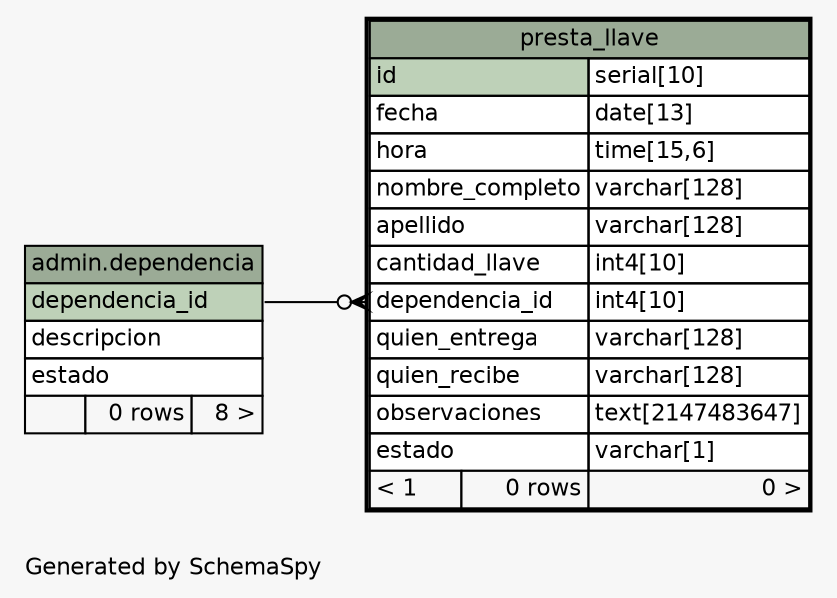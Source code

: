 // dot 2.26.3 on Linux 3.2.0-4-686-pae
// SchemaSpy rev 590
digraph "oneDegreeRelationshipsDiagram" {
  graph [
    rankdir="RL"
    bgcolor="#f7f7f7"
    label="\nGenerated by SchemaSpy"
    labeljust="l"
    nodesep="0.18"
    ranksep="0.46"
    fontname="Helvetica"
    fontsize="11"
  ];
  node [
    fontname="Helvetica"
    fontsize="11"
    shape="plaintext"
  ];
  edge [
    arrowsize="0.8"
  ];
  "presta_llave":"dependencia_id":w -> "admin.dependencia":"dependencia_id":e [arrowhead=none dir=back arrowtail=crowodot];
  "admin.dependencia" [
    label=<
    <TABLE BORDER="0" CELLBORDER="1" CELLSPACING="0" BGCOLOR="#ffffff">
      <TR><TD COLSPAN="3" BGCOLOR="#9bab96" ALIGN="CENTER">admin.dependencia</TD></TR>
      <TR><TD PORT="dependencia_id" COLSPAN="3" BGCOLOR="#bed1b8" ALIGN="LEFT">dependencia_id</TD></TR>
      <TR><TD PORT="descripcion" COLSPAN="3" ALIGN="LEFT">descripcion</TD></TR>
      <TR><TD PORT="estado" COLSPAN="3" ALIGN="LEFT">estado</TD></TR>
      <TR><TD ALIGN="LEFT" BGCOLOR="#f7f7f7">  </TD><TD ALIGN="RIGHT" BGCOLOR="#f7f7f7">0 rows</TD><TD ALIGN="RIGHT" BGCOLOR="#f7f7f7">8 &gt;</TD></TR>
    </TABLE>>
    URL="../../admin/tables/dependencia.html"
    tooltip="admin.dependencia"
  ];
  "presta_llave" [
    label=<
    <TABLE BORDER="2" CELLBORDER="1" CELLSPACING="0" BGCOLOR="#ffffff">
      <TR><TD COLSPAN="3" BGCOLOR="#9bab96" ALIGN="CENTER">presta_llave</TD></TR>
      <TR><TD PORT="id" COLSPAN="2" BGCOLOR="#bed1b8" ALIGN="LEFT">id</TD><TD PORT="id.type" ALIGN="LEFT">serial[10]</TD></TR>
      <TR><TD PORT="fecha" COLSPAN="2" ALIGN="LEFT">fecha</TD><TD PORT="fecha.type" ALIGN="LEFT">date[13]</TD></TR>
      <TR><TD PORT="hora" COLSPAN="2" ALIGN="LEFT">hora</TD><TD PORT="hora.type" ALIGN="LEFT">time[15,6]</TD></TR>
      <TR><TD PORT="nombre_completo" COLSPAN="2" ALIGN="LEFT">nombre_completo</TD><TD PORT="nombre_completo.type" ALIGN="LEFT">varchar[128]</TD></TR>
      <TR><TD PORT="apellido" COLSPAN="2" ALIGN="LEFT">apellido</TD><TD PORT="apellido.type" ALIGN="LEFT">varchar[128]</TD></TR>
      <TR><TD PORT="cantidad_llave" COLSPAN="2" ALIGN="LEFT">cantidad_llave</TD><TD PORT="cantidad_llave.type" ALIGN="LEFT">int4[10]</TD></TR>
      <TR><TD PORT="dependencia_id" COLSPAN="2" ALIGN="LEFT">dependencia_id</TD><TD PORT="dependencia_id.type" ALIGN="LEFT">int4[10]</TD></TR>
      <TR><TD PORT="quien_entrega" COLSPAN="2" ALIGN="LEFT">quien_entrega</TD><TD PORT="quien_entrega.type" ALIGN="LEFT">varchar[128]</TD></TR>
      <TR><TD PORT="quien_recibe" COLSPAN="2" ALIGN="LEFT">quien_recibe</TD><TD PORT="quien_recibe.type" ALIGN="LEFT">varchar[128]</TD></TR>
      <TR><TD PORT="observaciones" COLSPAN="2" ALIGN="LEFT">observaciones</TD><TD PORT="observaciones.type" ALIGN="LEFT">text[2147483647]</TD></TR>
      <TR><TD PORT="estado" COLSPAN="2" ALIGN="LEFT">estado</TD><TD PORT="estado.type" ALIGN="LEFT">varchar[1]</TD></TR>
      <TR><TD ALIGN="LEFT" BGCOLOR="#f7f7f7">&lt; 1</TD><TD ALIGN="RIGHT" BGCOLOR="#f7f7f7">0 rows</TD><TD ALIGN="RIGHT" BGCOLOR="#f7f7f7">0 &gt;</TD></TR>
    </TABLE>>
    URL="presta_llave.html"
    tooltip="presta_llave"
  ];
}
